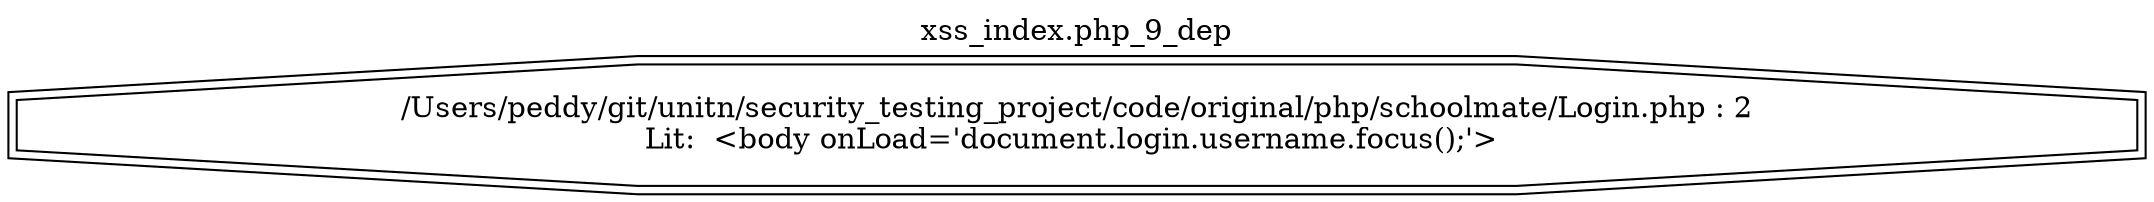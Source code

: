 digraph cfg {
  label="xss_index.php_9_dep";
  labelloc=t;
  n1 [shape=doubleoctagon, label="/Users/peddy/git/unitn/security_testing_project/code/original/php/schoolmate/Login.php : 2\nLit:  <body onLoad='document.login.username.focus();'> \n"];
}
